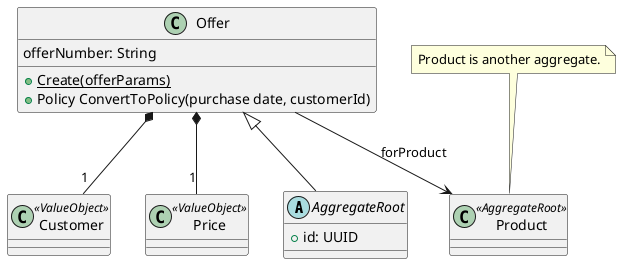@startuml
abstract AggregateRoot {
    +id: UUID
}

class Offer  {
    offerNumber: String
    {static} + Create(offerParams)
    +Policy ConvertToPolicy(purchase date, customerId)
}

class Price <<ValueObject>> {

}

class Product <<AggregateRoot>> {

}

class Customer <<ValueObject>> {}

Offer <|-- AggregateRoot

Offer *-- "1" Price 
Offer *-- "1" Customer

Offer --> Product :forProduct

note top of Product : Product is another aggregate.
@enduml